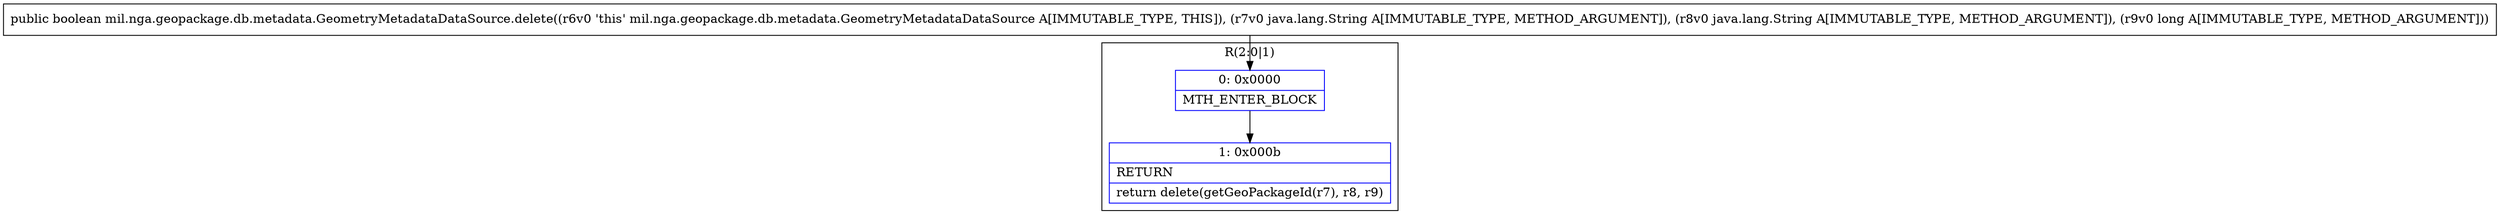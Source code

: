 digraph "CFG formil.nga.geopackage.db.metadata.GeometryMetadataDataSource.delete(Ljava\/lang\/String;Ljava\/lang\/String;J)Z" {
subgraph cluster_Region_2118419611 {
label = "R(2:0|1)";
node [shape=record,color=blue];
Node_0 [shape=record,label="{0\:\ 0x0000|MTH_ENTER_BLOCK\l}"];
Node_1 [shape=record,label="{1\:\ 0x000b|RETURN\l|return delete(getGeoPackageId(r7), r8, r9)\l}"];
}
MethodNode[shape=record,label="{public boolean mil.nga.geopackage.db.metadata.GeometryMetadataDataSource.delete((r6v0 'this' mil.nga.geopackage.db.metadata.GeometryMetadataDataSource A[IMMUTABLE_TYPE, THIS]), (r7v0 java.lang.String A[IMMUTABLE_TYPE, METHOD_ARGUMENT]), (r8v0 java.lang.String A[IMMUTABLE_TYPE, METHOD_ARGUMENT]), (r9v0 long A[IMMUTABLE_TYPE, METHOD_ARGUMENT])) }"];
MethodNode -> Node_0;
Node_0 -> Node_1;
}


